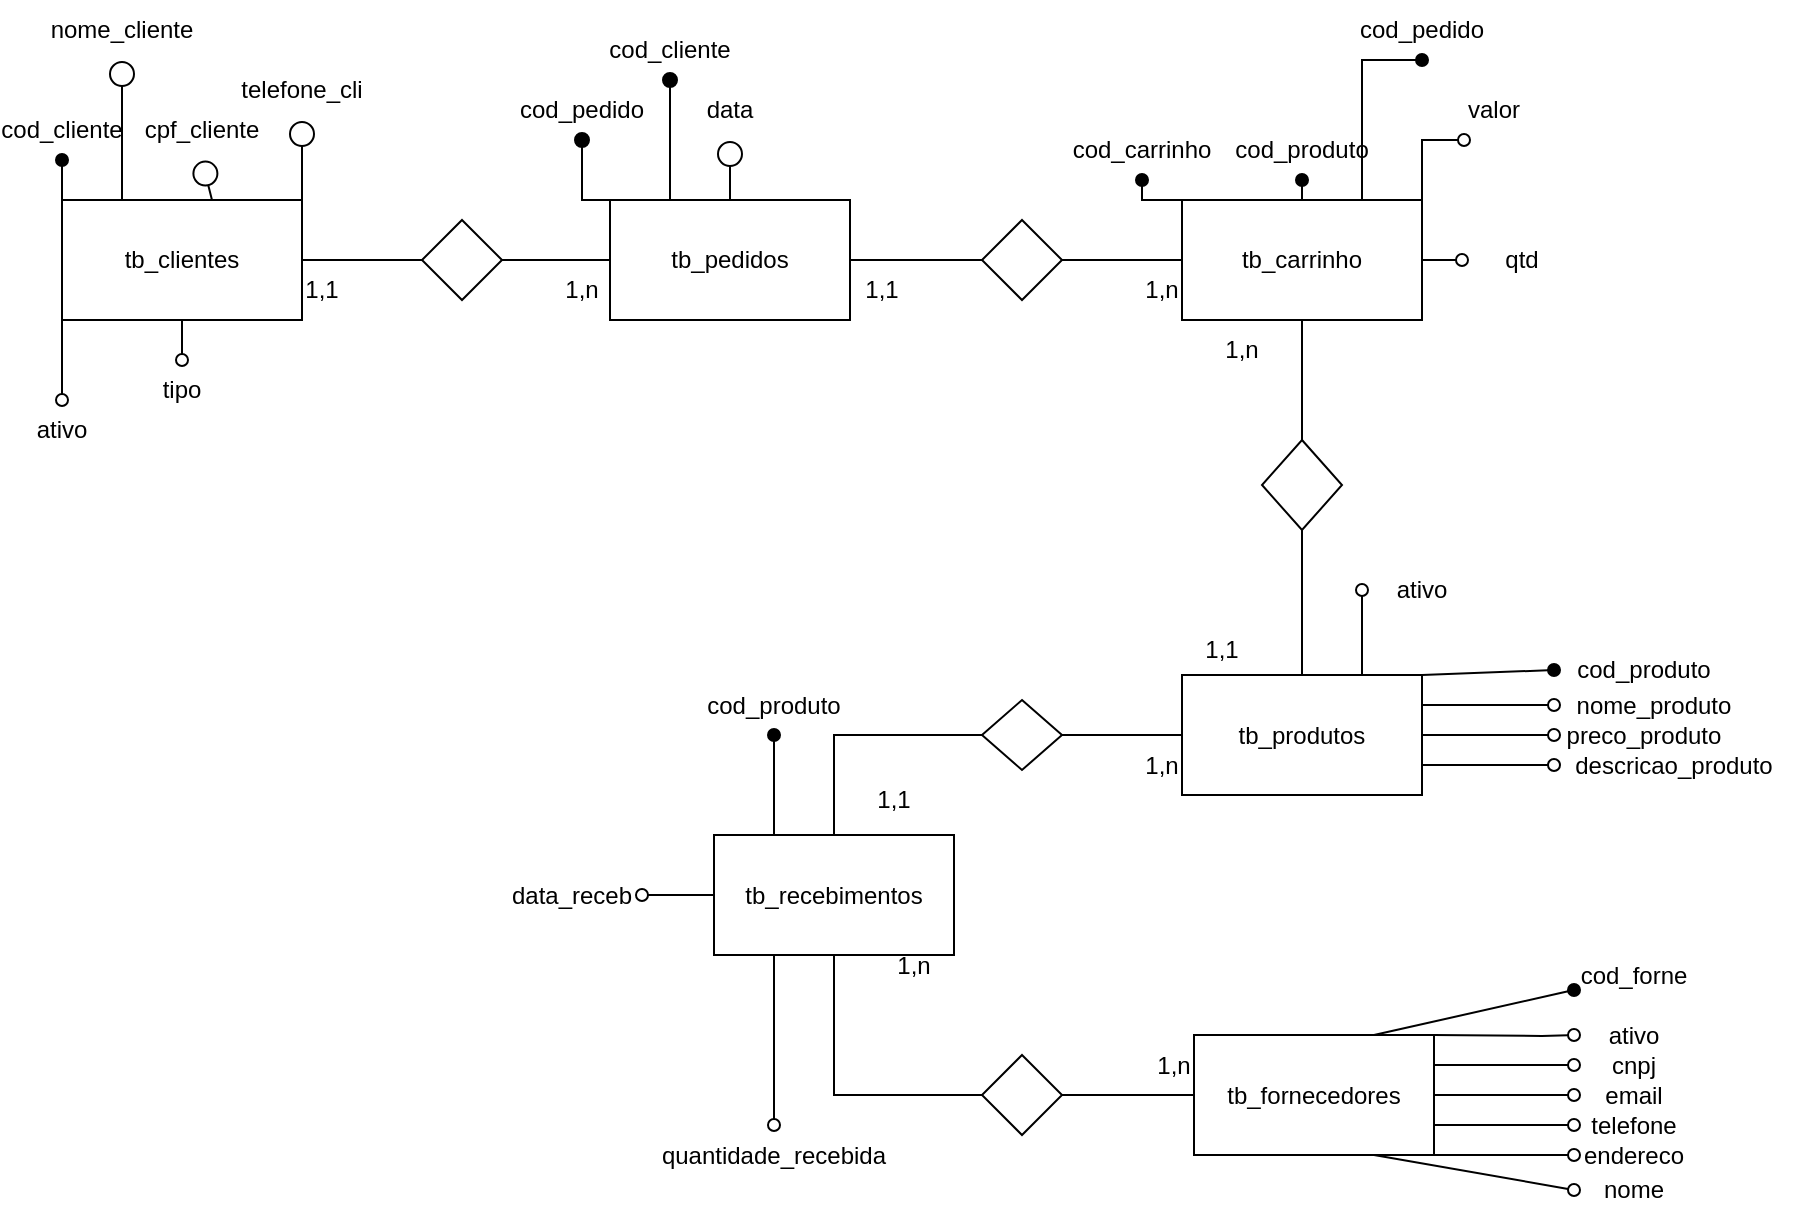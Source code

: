 <mxfile version="21.3.8" type="device">
  <diagram name="Página-1" id="2f2o-XNddZ72nW67jyk7">
    <mxGraphModel dx="971" dy="513" grid="1" gridSize="10" guides="1" tooltips="1" connect="1" arrows="1" fold="1" page="1" pageScale="1" pageWidth="827" pageHeight="1169" math="0" shadow="0">
      <root>
        <mxCell id="0" />
        <mxCell id="1" parent="0" />
        <mxCell id="F4kQDFRtyyqjlnuMw0bs-2" value="tb_clientes" style="rounded=0;whiteSpace=wrap;html=1;" parent="1" vertex="1">
          <mxGeometry x="80" y="270" width="120" height="60" as="geometry" />
        </mxCell>
        <mxCell id="ZjNwS_tGUqbS9NZz3Lka-1" value="tb_produtos" style="rounded=0;whiteSpace=wrap;html=1;" parent="1" vertex="1">
          <mxGeometry x="640" y="507.5" width="120" height="60" as="geometry" />
        </mxCell>
        <mxCell id="ZjNwS_tGUqbS9NZz3Lka-2" value="tb_carrinho" style="rounded=0;whiteSpace=wrap;html=1;" parent="1" vertex="1">
          <mxGeometry x="640" y="270" width="120" height="60" as="geometry" />
        </mxCell>
        <mxCell id="ZjNwS_tGUqbS9NZz3Lka-3" value="tb_pedidos" style="rounded=0;whiteSpace=wrap;html=1;" parent="1" vertex="1">
          <mxGeometry x="354" y="270" width="120" height="60" as="geometry" />
        </mxCell>
        <mxCell id="ZjNwS_tGUqbS9NZz3Lka-4" value="tb_fornecedores" style="rounded=0;whiteSpace=wrap;html=1;" parent="1" vertex="1">
          <mxGeometry x="646" y="687.5" width="120" height="60" as="geometry" />
        </mxCell>
        <mxCell id="ZjNwS_tGUqbS9NZz3Lka-5" value="tb_recebimentos" style="rounded=0;whiteSpace=wrap;html=1;" parent="1" vertex="1">
          <mxGeometry x="406" y="587.5" width="120" height="60" as="geometry" />
        </mxCell>
        <mxCell id="ZjNwS_tGUqbS9NZz3Lka-7" value="" style="endArrow=none;html=1;rounded=0;exitX=1;exitY=0.5;exitDx=0;exitDy=0;entryX=0;entryY=0.5;entryDx=0;entryDy=0;" parent="1" source="F4kQDFRtyyqjlnuMw0bs-2" target="ZjNwS_tGUqbS9NZz3Lka-9" edge="1">
          <mxGeometry width="50" height="50" relative="1" as="geometry">
            <mxPoint x="460" y="510" as="sourcePoint" />
            <mxPoint x="510" y="460" as="targetPoint" />
          </mxGeometry>
        </mxCell>
        <mxCell id="ZjNwS_tGUqbS9NZz3Lka-8" value="" style="endArrow=none;html=1;rounded=0;exitX=1;exitY=0.5;exitDx=0;exitDy=0;entryX=0;entryY=0.5;entryDx=0;entryDy=0;" parent="1" source="ZjNwS_tGUqbS9NZz3Lka-3" target="ZjNwS_tGUqbS9NZz3Lka-12" edge="1">
          <mxGeometry width="50" height="50" relative="1" as="geometry">
            <mxPoint x="550" y="325" as="sourcePoint" />
            <mxPoint x="600" y="275" as="targetPoint" />
            <Array as="points" />
          </mxGeometry>
        </mxCell>
        <mxCell id="ZjNwS_tGUqbS9NZz3Lka-9" value="" style="rhombus;whiteSpace=wrap;html=1;" parent="1" vertex="1">
          <mxGeometry x="260" y="280" width="40" height="40" as="geometry" />
        </mxCell>
        <mxCell id="ZjNwS_tGUqbS9NZz3Lka-10" value="" style="endArrow=none;html=1;rounded=0;exitX=1;exitY=0.5;exitDx=0;exitDy=0;entryX=0;entryY=0.5;entryDx=0;entryDy=0;" parent="1" source="ZjNwS_tGUqbS9NZz3Lka-9" target="ZjNwS_tGUqbS9NZz3Lka-3" edge="1">
          <mxGeometry width="50" height="50" relative="1" as="geometry">
            <mxPoint x="320" y="350" as="sourcePoint" />
            <mxPoint x="330" y="300" as="targetPoint" />
          </mxGeometry>
        </mxCell>
        <mxCell id="ZjNwS_tGUqbS9NZz3Lka-12" value="" style="rhombus;whiteSpace=wrap;html=1;" parent="1" vertex="1">
          <mxGeometry x="540" y="280" width="40" height="40" as="geometry" />
        </mxCell>
        <mxCell id="ZjNwS_tGUqbS9NZz3Lka-13" value="" style="endArrow=none;html=1;rounded=0;exitX=1;exitY=0.5;exitDx=0;exitDy=0;entryX=0;entryY=0.5;entryDx=0;entryDy=0;" parent="1" source="ZjNwS_tGUqbS9NZz3Lka-12" target="ZjNwS_tGUqbS9NZz3Lka-2" edge="1">
          <mxGeometry width="50" height="50" relative="1" as="geometry">
            <mxPoint x="560" y="380" as="sourcePoint" />
            <mxPoint x="610" y="330" as="targetPoint" />
          </mxGeometry>
        </mxCell>
        <mxCell id="ZjNwS_tGUqbS9NZz3Lka-21" value="" style="endArrow=none;html=1;rounded=0;exitX=0.5;exitY=0;exitDx=0;exitDy=0;" parent="1" source="ZjNwS_tGUqbS9NZz3Lka-5" target="ZjNwS_tGUqbS9NZz3Lka-22" edge="1">
          <mxGeometry width="50" height="50" relative="1" as="geometry">
            <mxPoint x="486" y="537.5" as="sourcePoint" />
            <mxPoint x="526" y="537.5" as="targetPoint" />
            <Array as="points">
              <mxPoint x="466" y="537.5" />
            </Array>
          </mxGeometry>
        </mxCell>
        <mxCell id="ZjNwS_tGUqbS9NZz3Lka-22" value="" style="rhombus;whiteSpace=wrap;html=1;" parent="1" vertex="1">
          <mxGeometry x="540" y="520" width="40" height="35" as="geometry" />
        </mxCell>
        <mxCell id="ZjNwS_tGUqbS9NZz3Lka-23" value="" style="endArrow=none;html=1;rounded=0;exitX=1;exitY=0.5;exitDx=0;exitDy=0;entryX=0;entryY=0.5;entryDx=0;entryDy=0;" parent="1" source="ZjNwS_tGUqbS9NZz3Lka-22" target="ZjNwS_tGUqbS9NZz3Lka-1" edge="1">
          <mxGeometry width="50" height="50" relative="1" as="geometry">
            <mxPoint x="586" y="597.5" as="sourcePoint" />
            <mxPoint x="636" y="547.5" as="targetPoint" />
          </mxGeometry>
        </mxCell>
        <mxCell id="ZjNwS_tGUqbS9NZz3Lka-24" value="" style="endArrow=none;html=1;rounded=0;exitX=0.5;exitY=1;exitDx=0;exitDy=0;" parent="1" source="ZjNwS_tGUqbS9NZz3Lka-5" target="ZjNwS_tGUqbS9NZz3Lka-25" edge="1">
          <mxGeometry width="50" height="50" relative="1" as="geometry">
            <mxPoint x="496" y="737.5" as="sourcePoint" />
            <mxPoint x="546" y="697.5" as="targetPoint" />
            <Array as="points">
              <mxPoint x="466" y="717.5" />
            </Array>
          </mxGeometry>
        </mxCell>
        <mxCell id="ZjNwS_tGUqbS9NZz3Lka-25" value="" style="rhombus;whiteSpace=wrap;html=1;" parent="1" vertex="1">
          <mxGeometry x="540" y="697.5" width="40" height="40" as="geometry" />
        </mxCell>
        <mxCell id="ZjNwS_tGUqbS9NZz3Lka-26" value="" style="endArrow=none;html=1;rounded=0;exitX=1;exitY=0.5;exitDx=0;exitDy=0;entryX=0;entryY=0.5;entryDx=0;entryDy=0;" parent="1" source="ZjNwS_tGUqbS9NZz3Lka-25" target="ZjNwS_tGUqbS9NZz3Lka-4" edge="1">
          <mxGeometry width="50" height="50" relative="1" as="geometry">
            <mxPoint x="606" y="687.5" as="sourcePoint" />
            <mxPoint x="656" y="637.5" as="targetPoint" />
          </mxGeometry>
        </mxCell>
        <mxCell id="ZjNwS_tGUqbS9NZz3Lka-29" value="" style="endArrow=none;html=1;rounded=0;exitX=0;exitY=0;exitDx=0;exitDy=0;" parent="1" source="F4kQDFRtyyqjlnuMw0bs-2" edge="1">
          <mxGeometry width="50" height="50" relative="1" as="geometry">
            <mxPoint x="130" y="260" as="sourcePoint" />
            <mxPoint x="79.324" y="270" as="targetPoint" />
          </mxGeometry>
        </mxCell>
        <mxCell id="S-ryOOtSz0reST2wqUbo-1" value="" style="endArrow=oval;html=1;rounded=0;endFill=1;exitX=0;exitY=0;exitDx=0;exitDy=0;entryX=0.5;entryY=1;entryDx=0;entryDy=0;endSize=6;" parent="1" source="F4kQDFRtyyqjlnuMw0bs-2" target="S-ryOOtSz0reST2wqUbo-2" edge="1">
          <mxGeometry width="50" height="50" relative="1" as="geometry">
            <mxPoint x="155" y="210" as="sourcePoint" />
            <mxPoint x="80" y="230" as="targetPoint" />
          </mxGeometry>
        </mxCell>
        <mxCell id="S-ryOOtSz0reST2wqUbo-2" value="cod_cliente" style="text;html=1;strokeColor=none;fillColor=none;align=center;verticalAlign=middle;whiteSpace=wrap;rounded=0;" parent="1" vertex="1">
          <mxGeometry x="50" y="220" width="60" height="30" as="geometry" />
        </mxCell>
        <mxCell id="S-ryOOtSz0reST2wqUbo-3" value="" style="endArrow=circle;html=1;rounded=0;endFill=0;entryX=0.5;entryY=1;entryDx=0;entryDy=0;endSize=5;" parent="1" target="S-ryOOtSz0reST2wqUbo-5" edge="1">
          <mxGeometry width="50" height="50" relative="1" as="geometry">
            <mxPoint x="110" y="270" as="sourcePoint" />
            <mxPoint x="110" y="190" as="targetPoint" />
          </mxGeometry>
        </mxCell>
        <mxCell id="S-ryOOtSz0reST2wqUbo-5" value="nome_cliente" style="text;html=1;strokeColor=none;fillColor=none;align=center;verticalAlign=middle;whiteSpace=wrap;rounded=0;" parent="1" vertex="1">
          <mxGeometry x="80" y="170" width="60" height="30" as="geometry" />
        </mxCell>
        <mxCell id="S-ryOOtSz0reST2wqUbo-7" value="" style="endArrow=circle;html=1;rounded=0;endFill=0;endSize=5;exitX=0.625;exitY=0;exitDx=0;exitDy=0;entryX=0.5;entryY=1;entryDx=0;entryDy=0;exitPerimeter=0;" parent="1" source="F4kQDFRtyyqjlnuMw0bs-2" target="S-ryOOtSz0reST2wqUbo-8" edge="1">
          <mxGeometry width="50" height="50" relative="1" as="geometry">
            <mxPoint x="170" y="270" as="sourcePoint" />
            <mxPoint x="140" y="230" as="targetPoint" />
            <Array as="points" />
          </mxGeometry>
        </mxCell>
        <mxCell id="S-ryOOtSz0reST2wqUbo-8" value="cpf_cliente" style="text;html=1;strokeColor=none;fillColor=none;align=center;verticalAlign=middle;whiteSpace=wrap;rounded=0;" parent="1" vertex="1">
          <mxGeometry x="120" y="220" width="60" height="30" as="geometry" />
        </mxCell>
        <mxCell id="S-ryOOtSz0reST2wqUbo-9" value="" style="endArrow=circle;html=1;rounded=0;endFill=0;endSize=5;exitX=1;exitY=0;exitDx=0;exitDy=0;entryX=0.5;entryY=1;entryDx=0;entryDy=0;" parent="1" source="F4kQDFRtyyqjlnuMw0bs-2" target="S-ryOOtSz0reST2wqUbo-10" edge="1">
          <mxGeometry width="50" height="50" relative="1" as="geometry">
            <mxPoint x="200" y="240" as="sourcePoint" />
            <mxPoint x="200" y="240" as="targetPoint" />
          </mxGeometry>
        </mxCell>
        <mxCell id="S-ryOOtSz0reST2wqUbo-10" value="telefone_cli" style="text;html=1;strokeColor=none;fillColor=none;align=center;verticalAlign=middle;whiteSpace=wrap;rounded=0;" parent="1" vertex="1">
          <mxGeometry x="170" y="200" width="60" height="30" as="geometry" />
        </mxCell>
        <mxCell id="S-ryOOtSz0reST2wqUbo-11" value="" style="endArrow=oval;html=1;rounded=0;endFill=1;endSize=7;strokeWidth=1;exitX=0;exitY=0;exitDx=0;exitDy=0;entryX=0.5;entryY=1;entryDx=0;entryDy=0;" parent="1" source="ZjNwS_tGUqbS9NZz3Lka-3" target="S-ryOOtSz0reST2wqUbo-12" edge="1">
          <mxGeometry width="50" height="50" relative="1" as="geometry">
            <mxPoint x="389" y="260" as="sourcePoint" />
            <mxPoint x="360" y="220" as="targetPoint" />
            <Array as="points">
              <mxPoint x="340" y="270" />
            </Array>
          </mxGeometry>
        </mxCell>
        <mxCell id="S-ryOOtSz0reST2wqUbo-12" value="cod_pedido" style="text;html=1;strokeColor=none;fillColor=none;align=center;verticalAlign=middle;whiteSpace=wrap;rounded=0;" parent="1" vertex="1">
          <mxGeometry x="310" y="210" width="60" height="30" as="geometry" />
        </mxCell>
        <mxCell id="S-ryOOtSz0reST2wqUbo-14" value="" style="endArrow=oval;html=1;rounded=0;endFill=1;endSize=7;exitX=0.25;exitY=0;exitDx=0;exitDy=0;entryX=0.5;entryY=1;entryDx=0;entryDy=0;" parent="1" source="ZjNwS_tGUqbS9NZz3Lka-3" target="S-ryOOtSz0reST2wqUbo-15" edge="1">
          <mxGeometry width="50" height="50" relative="1" as="geometry">
            <mxPoint x="395" y="250" as="sourcePoint" />
            <mxPoint x="390" y="190" as="targetPoint" />
          </mxGeometry>
        </mxCell>
        <mxCell id="S-ryOOtSz0reST2wqUbo-15" value="cod_cliente" style="text;html=1;strokeColor=none;fillColor=none;align=center;verticalAlign=middle;whiteSpace=wrap;rounded=0;" parent="1" vertex="1">
          <mxGeometry x="354" y="180" width="60" height="30" as="geometry" />
        </mxCell>
        <mxCell id="S-ryOOtSz0reST2wqUbo-25" value="" style="endArrow=circle;html=1;rounded=0;endFill=0;endSize=5;exitX=0.5;exitY=0;exitDx=0;exitDy=0;entryX=0.5;entryY=1;entryDx=0;entryDy=0;" parent="1" source="ZjNwS_tGUqbS9NZz3Lka-3" target="Tl1EURoc7UcwLndOuP2t-24" edge="1">
          <mxGeometry width="50" height="50" relative="1" as="geometry">
            <mxPoint x="420" y="270" as="sourcePoint" />
            <mxPoint x="420" y="240" as="targetPoint" />
          </mxGeometry>
        </mxCell>
        <mxCell id="Tl1EURoc7UcwLndOuP2t-2" value="" style="endArrow=none;html=1;rounded=0;startArrow=oval;startFill=0;entryX=1;entryY=0.75;entryDx=0;entryDy=0;exitX=0;exitY=0.5;exitDx=0;exitDy=0;" parent="1" source="Tl1EURoc7UcwLndOuP2t-11" target="ZjNwS_tGUqbS9NZz3Lka-4" edge="1">
          <mxGeometry width="50" height="50" relative="1" as="geometry">
            <mxPoint x="856" y="817.5" as="sourcePoint" />
            <mxPoint x="726" y="677.5" as="targetPoint" />
          </mxGeometry>
        </mxCell>
        <mxCell id="Tl1EURoc7UcwLndOuP2t-3" value="" style="endArrow=none;html=1;rounded=0;startArrow=oval;startFill=0;entryX=1;entryY=1;entryDx=0;entryDy=0;exitX=0;exitY=0.5;exitDx=0;exitDy=0;" parent="1" source="Tl1EURoc7UcwLndOuP2t-12" target="ZjNwS_tGUqbS9NZz3Lka-4" edge="1">
          <mxGeometry width="50" height="50" relative="1" as="geometry">
            <mxPoint x="826" y="747.5" as="sourcePoint" />
            <mxPoint x="776" y="742.5" as="targetPoint" />
          </mxGeometry>
        </mxCell>
        <mxCell id="Tl1EURoc7UcwLndOuP2t-4" value="" style="endArrow=none;html=1;rounded=0;startArrow=oval;startFill=0;entryX=0.75;entryY=1;entryDx=0;entryDy=0;exitX=0;exitY=0.5;exitDx=0;exitDy=0;" parent="1" source="Tl1EURoc7UcwLndOuP2t-9" target="ZjNwS_tGUqbS9NZz3Lka-4" edge="1">
          <mxGeometry width="50" height="50" relative="1" as="geometry">
            <mxPoint x="826" y="767.5" as="sourcePoint" />
            <mxPoint x="786" y="752.5" as="targetPoint" />
          </mxGeometry>
        </mxCell>
        <mxCell id="Tl1EURoc7UcwLndOuP2t-8" value="" style="endArrow=none;html=1;rounded=0;startArrow=oval;startFill=0;entryX=1;entryY=0.5;entryDx=0;entryDy=0;exitX=0;exitY=0.5;exitDx=0;exitDy=0;" parent="1" source="Tl1EURoc7UcwLndOuP2t-10" target="ZjNwS_tGUqbS9NZz3Lka-4" edge="1">
          <mxGeometry width="50" height="50" relative="1" as="geometry">
            <mxPoint x="826" y="717.5" as="sourcePoint" />
            <mxPoint x="826" y="792.5" as="targetPoint" />
          </mxGeometry>
        </mxCell>
        <mxCell id="Tl1EURoc7UcwLndOuP2t-9" value="nome" style="text;html=1;strokeColor=none;fillColor=none;align=center;verticalAlign=middle;whiteSpace=wrap;rounded=0;" parent="1" vertex="1">
          <mxGeometry x="836" y="750" width="60" height="30" as="geometry" />
        </mxCell>
        <mxCell id="Tl1EURoc7UcwLndOuP2t-10" value="email" style="text;html=1;strokeColor=none;fillColor=none;align=center;verticalAlign=middle;whiteSpace=wrap;rounded=0;" parent="1" vertex="1">
          <mxGeometry x="836" y="702.5" width="60" height="30" as="geometry" />
        </mxCell>
        <mxCell id="Tl1EURoc7UcwLndOuP2t-11" value="telefone" style="text;html=1;strokeColor=none;fillColor=none;align=center;verticalAlign=middle;whiteSpace=wrap;rounded=0;" parent="1" vertex="1">
          <mxGeometry x="836" y="717.5" width="60" height="30" as="geometry" />
        </mxCell>
        <mxCell id="Tl1EURoc7UcwLndOuP2t-12" value="endereco" style="text;html=1;strokeColor=none;fillColor=none;align=center;verticalAlign=middle;whiteSpace=wrap;rounded=0;" parent="1" vertex="1">
          <mxGeometry x="836" y="732.5" width="60" height="30" as="geometry" />
        </mxCell>
        <mxCell id="Tl1EURoc7UcwLndOuP2t-20" value="cnpj" style="text;html=1;strokeColor=none;fillColor=none;align=center;verticalAlign=middle;whiteSpace=wrap;rounded=0;" parent="1" vertex="1">
          <mxGeometry x="836" y="687.5" width="60" height="30" as="geometry" />
        </mxCell>
        <mxCell id="Tl1EURoc7UcwLndOuP2t-24" value="data" style="text;html=1;strokeColor=none;fillColor=none;align=center;verticalAlign=middle;whiteSpace=wrap;rounded=0;" parent="1" vertex="1">
          <mxGeometry x="384" y="210" width="60" height="30" as="geometry" />
        </mxCell>
        <mxCell id="Tl1EURoc7UcwLndOuP2t-25" style="edgeStyle=none;rounded=0;orthogonalLoop=1;jettySize=auto;html=1;exitX=0.5;exitY=0;exitDx=0;exitDy=0;" parent="1" source="Tl1EURoc7UcwLndOuP2t-24" target="Tl1EURoc7UcwLndOuP2t-24" edge="1">
          <mxGeometry relative="1" as="geometry" />
        </mxCell>
        <mxCell id="Tl1EURoc7UcwLndOuP2t-28" value="valor" style="text;html=1;strokeColor=none;fillColor=none;align=center;verticalAlign=middle;whiteSpace=wrap;rounded=0;" parent="1" vertex="1">
          <mxGeometry x="766" y="210" width="60" height="30" as="geometry" />
        </mxCell>
        <mxCell id="Tl1EURoc7UcwLndOuP2t-30" value="cod_pedido" style="text;html=1;strokeColor=none;fillColor=none;align=center;verticalAlign=middle;whiteSpace=wrap;rounded=0;" parent="1" vertex="1">
          <mxGeometry x="730" y="170" width="60" height="30" as="geometry" />
        </mxCell>
        <mxCell id="Tl1EURoc7UcwLndOuP2t-31" value="cod_produto" style="text;html=1;strokeColor=none;fillColor=none;align=center;verticalAlign=middle;whiteSpace=wrap;rounded=0;" parent="1" vertex="1">
          <mxGeometry x="670" y="230" width="60" height="30" as="geometry" />
        </mxCell>
        <mxCell id="Tl1EURoc7UcwLndOuP2t-32" value="cod_carrinho" style="text;html=1;strokeColor=none;fillColor=none;align=center;verticalAlign=middle;whiteSpace=wrap;rounded=0;" parent="1" vertex="1">
          <mxGeometry x="590" y="230" width="60" height="30" as="geometry" />
        </mxCell>
        <mxCell id="Tl1EURoc7UcwLndOuP2t-33" value="" style="endArrow=none;html=1;rounded=0;startArrow=oval;startFill=1;entryX=0;entryY=0;entryDx=0;entryDy=0;exitX=0.5;exitY=1;exitDx=0;exitDy=0;" parent="1" source="Tl1EURoc7UcwLndOuP2t-32" target="ZjNwS_tGUqbS9NZz3Lka-2" edge="1">
          <mxGeometry width="50" height="50" relative="1" as="geometry">
            <mxPoint x="570" y="220" as="sourcePoint" />
            <mxPoint x="440" y="200" as="targetPoint" />
            <Array as="points">
              <mxPoint x="620" y="270" />
            </Array>
          </mxGeometry>
        </mxCell>
        <mxCell id="Tl1EURoc7UcwLndOuP2t-35" value="" style="endArrow=none;html=1;rounded=0;startArrow=oval;startFill=1;entryX=0.5;entryY=0;entryDx=0;entryDy=0;exitX=0.5;exitY=1;exitDx=0;exitDy=0;" parent="1" source="Tl1EURoc7UcwLndOuP2t-31" target="ZjNwS_tGUqbS9NZz3Lka-2" edge="1">
          <mxGeometry width="50" height="50" relative="1" as="geometry">
            <mxPoint x="660" y="250" as="sourcePoint" />
            <mxPoint x="660" y="290" as="targetPoint" />
          </mxGeometry>
        </mxCell>
        <mxCell id="Tl1EURoc7UcwLndOuP2t-36" value="" style="endArrow=none;html=1;rounded=0;startArrow=oval;startFill=1;entryX=0.75;entryY=0;entryDx=0;entryDy=0;exitX=0.5;exitY=1;exitDx=0;exitDy=0;" parent="1" source="Tl1EURoc7UcwLndOuP2t-30" target="ZjNwS_tGUqbS9NZz3Lka-2" edge="1">
          <mxGeometry width="50" height="50" relative="1" as="geometry">
            <mxPoint x="670" y="260" as="sourcePoint" />
            <mxPoint x="670" y="300" as="targetPoint" />
            <Array as="points">
              <mxPoint x="730" y="200" />
            </Array>
          </mxGeometry>
        </mxCell>
        <mxCell id="Tl1EURoc7UcwLndOuP2t-37" value="" style="endArrow=none;html=1;rounded=0;startArrow=oval;startFill=0;entryX=1;entryY=0;entryDx=0;entryDy=0;exitX=0.25;exitY=1;exitDx=0;exitDy=0;" parent="1" source="Tl1EURoc7UcwLndOuP2t-28" target="ZjNwS_tGUqbS9NZz3Lka-2" edge="1">
          <mxGeometry width="50" height="50" relative="1" as="geometry">
            <mxPoint x="770" y="250" as="sourcePoint" />
            <mxPoint x="810" y="270" as="targetPoint" />
            <Array as="points">
              <mxPoint x="760" y="240" />
            </Array>
          </mxGeometry>
        </mxCell>
        <mxCell id="Tl1EURoc7UcwLndOuP2t-39" value="" style="endArrow=none;html=1;rounded=0;startArrow=oval;startFill=1;entryX=1;entryY=0;entryDx=0;entryDy=0;exitX=0;exitY=0.5;exitDx=0;exitDy=0;" parent="1" source="Tl1EURoc7UcwLndOuP2t-47" target="ZjNwS_tGUqbS9NZz3Lka-1" edge="1">
          <mxGeometry width="50" height="50" relative="1" as="geometry">
            <mxPoint x="866" y="497.5" as="sourcePoint" />
            <mxPoint x="796" y="497.5" as="targetPoint" />
          </mxGeometry>
        </mxCell>
        <mxCell id="Tl1EURoc7UcwLndOuP2t-43" value="" style="endArrow=none;html=1;rounded=0;startArrow=oval;startFill=0;entryX=1;entryY=0.25;entryDx=0;entryDy=0;exitX=0;exitY=0.5;exitDx=0;exitDy=0;" parent="1" source="Tl1EURoc7UcwLndOuP2t-48" target="ZjNwS_tGUqbS9NZz3Lka-1" edge="1">
          <mxGeometry width="50" height="50" relative="1" as="geometry">
            <mxPoint x="1006" y="567.5" as="sourcePoint" />
            <mxPoint x="936" y="567.5" as="targetPoint" />
          </mxGeometry>
        </mxCell>
        <mxCell id="Tl1EURoc7UcwLndOuP2t-44" value="" style="endArrow=none;html=1;rounded=0;startArrow=oval;startFill=0;entryX=1;entryY=0.5;entryDx=0;entryDy=0;exitX=0;exitY=0.5;exitDx=0;exitDy=0;" parent="1" source="Tl1EURoc7UcwLndOuP2t-52" target="ZjNwS_tGUqbS9NZz3Lka-1" edge="1">
          <mxGeometry width="50" height="50" relative="1" as="geometry">
            <mxPoint x="826" y="547.5" as="sourcePoint" />
            <mxPoint x="946" y="577.5" as="targetPoint" />
          </mxGeometry>
        </mxCell>
        <mxCell id="Tl1EURoc7UcwLndOuP2t-45" value="" style="endArrow=none;html=1;rounded=0;startArrow=oval;startFill=0;entryX=1;entryY=0.75;entryDx=0;entryDy=0;exitX=0;exitY=0.5;exitDx=0;exitDy=0;" parent="1" source="Tl1EURoc7UcwLndOuP2t-51" target="ZjNwS_tGUqbS9NZz3Lka-1" edge="1">
          <mxGeometry width="50" height="50" relative="1" as="geometry">
            <mxPoint x="1026" y="587.5" as="sourcePoint" />
            <mxPoint x="956" y="587.5" as="targetPoint" />
          </mxGeometry>
        </mxCell>
        <mxCell id="Tl1EURoc7UcwLndOuP2t-47" value="cod_produto" style="text;html=1;strokeColor=none;fillColor=none;align=center;verticalAlign=middle;whiteSpace=wrap;rounded=0;" parent="1" vertex="1">
          <mxGeometry x="826" y="490" width="90" height="30" as="geometry" />
        </mxCell>
        <mxCell id="Tl1EURoc7UcwLndOuP2t-48" value="nome_produto" style="text;html=1;strokeColor=none;fillColor=none;align=center;verticalAlign=middle;whiteSpace=wrap;rounded=0;" parent="1" vertex="1">
          <mxGeometry x="826" y="507.5" width="100" height="30" as="geometry" />
        </mxCell>
        <mxCell id="Tl1EURoc7UcwLndOuP2t-51" value="descricao_produto" style="text;html=1;strokeColor=none;fillColor=none;align=center;verticalAlign=middle;whiteSpace=wrap;rounded=0;" parent="1" vertex="1">
          <mxGeometry x="826" y="537.5" width="120" height="30" as="geometry" />
        </mxCell>
        <mxCell id="Tl1EURoc7UcwLndOuP2t-52" value="preco_produto" style="text;html=1;strokeColor=none;fillColor=none;align=center;verticalAlign=middle;whiteSpace=wrap;rounded=0;" parent="1" vertex="1">
          <mxGeometry x="826" y="522.5" width="90" height="30" as="geometry" />
        </mxCell>
        <mxCell id="Tl1EURoc7UcwLndOuP2t-54" value="data_receb" style="text;html=1;strokeColor=none;fillColor=none;align=center;verticalAlign=middle;whiteSpace=wrap;rounded=0;" parent="1" vertex="1">
          <mxGeometry x="300" y="602.5" width="70" height="30" as="geometry" />
        </mxCell>
        <mxCell id="Tl1EURoc7UcwLndOuP2t-56" value="cod_produto" style="text;html=1;strokeColor=none;fillColor=none;align=center;verticalAlign=middle;whiteSpace=wrap;rounded=0;" parent="1" vertex="1">
          <mxGeometry x="396" y="507.5" width="80" height="30" as="geometry" />
        </mxCell>
        <mxCell id="Tl1EURoc7UcwLndOuP2t-57" value="quantidade_recebida" style="text;html=1;strokeColor=none;fillColor=none;align=center;verticalAlign=middle;whiteSpace=wrap;rounded=0;" parent="1" vertex="1">
          <mxGeometry x="371" y="732.5" width="130" height="30" as="geometry" />
        </mxCell>
        <mxCell id="Tl1EURoc7UcwLndOuP2t-58" value="" style="endArrow=none;html=1;rounded=0;startArrow=oval;startFill=1;entryX=0.25;entryY=0;entryDx=0;entryDy=0;exitX=0.5;exitY=1;exitDx=0;exitDy=0;" parent="1" source="Tl1EURoc7UcwLndOuP2t-56" target="ZjNwS_tGUqbS9NZz3Lka-5" edge="1">
          <mxGeometry width="50" height="50" relative="1" as="geometry">
            <mxPoint x="466" y="507.5" as="sourcePoint" />
            <mxPoint x="726" y="537.5" as="targetPoint" />
          </mxGeometry>
        </mxCell>
        <mxCell id="Tl1EURoc7UcwLndOuP2t-59" value="" style="endArrow=none;html=1;rounded=0;startArrow=oval;startFill=0;entryX=0;entryY=0.5;entryDx=0;entryDy=0;exitX=1;exitY=0.5;exitDx=0;exitDy=0;" parent="1" source="Tl1EURoc7UcwLndOuP2t-54" target="ZjNwS_tGUqbS9NZz3Lka-5" edge="1">
          <mxGeometry width="50" height="50" relative="1" as="geometry">
            <mxPoint x="371" y="617.5" as="sourcePoint" />
            <mxPoint x="726" y="537.5" as="targetPoint" />
          </mxGeometry>
        </mxCell>
        <mxCell id="Tl1EURoc7UcwLndOuP2t-60" value="" style="endArrow=none;html=1;rounded=0;startArrow=oval;startFill=0;entryX=0.25;entryY=1;entryDx=0;entryDy=0;exitX=0.5;exitY=0;exitDx=0;exitDy=0;" parent="1" source="Tl1EURoc7UcwLndOuP2t-57" target="ZjNwS_tGUqbS9NZz3Lka-5" edge="1">
          <mxGeometry width="50" height="50" relative="1" as="geometry">
            <mxPoint x="686" y="597.5" as="sourcePoint" />
            <mxPoint x="736" y="547.5" as="targetPoint" />
          </mxGeometry>
        </mxCell>
        <mxCell id="Tl1EURoc7UcwLndOuP2t-61" value="1,n" style="text;html=1;strokeColor=none;fillColor=none;align=center;verticalAlign=middle;whiteSpace=wrap;rounded=0;" parent="1" vertex="1">
          <mxGeometry x="606" y="687.5" width="60" height="30" as="geometry" />
        </mxCell>
        <mxCell id="Tl1EURoc7UcwLndOuP2t-63" value="1,n" style="text;html=1;strokeColor=none;fillColor=none;align=center;verticalAlign=middle;whiteSpace=wrap;rounded=0;" parent="1" vertex="1">
          <mxGeometry x="476" y="637.5" width="60" height="30" as="geometry" />
        </mxCell>
        <mxCell id="Tl1EURoc7UcwLndOuP2t-65" value="1,n" style="text;html=1;strokeColor=none;fillColor=none;align=center;verticalAlign=middle;whiteSpace=wrap;rounded=0;" parent="1" vertex="1">
          <mxGeometry x="600" y="537.5" width="60" height="30" as="geometry" />
        </mxCell>
        <mxCell id="Tl1EURoc7UcwLndOuP2t-66" value="1,n" style="text;html=1;strokeColor=none;fillColor=none;align=center;verticalAlign=middle;whiteSpace=wrap;rounded=0;" parent="1" vertex="1">
          <mxGeometry x="310" y="300" width="60" height="30" as="geometry" />
        </mxCell>
        <mxCell id="Tl1EURoc7UcwLndOuP2t-67" value="1,1" style="text;html=1;strokeColor=none;fillColor=none;align=center;verticalAlign=middle;whiteSpace=wrap;rounded=0;" parent="1" vertex="1">
          <mxGeometry x="180" y="300" width="60" height="30" as="geometry" />
        </mxCell>
        <mxCell id="Tl1EURoc7UcwLndOuP2t-68" value="1,n" style="text;html=1;strokeColor=none;fillColor=none;align=center;verticalAlign=middle;whiteSpace=wrap;rounded=0;" parent="1" vertex="1">
          <mxGeometry x="600" y="300" width="60" height="30" as="geometry" />
        </mxCell>
        <mxCell id="Tl1EURoc7UcwLndOuP2t-69" value="1,1" style="text;html=1;strokeColor=none;fillColor=none;align=center;verticalAlign=middle;whiteSpace=wrap;rounded=0;" parent="1" vertex="1">
          <mxGeometry x="460" y="300" width="60" height="30" as="geometry" />
        </mxCell>
        <mxCell id="9uezJI6PURcAkv06gFwP-1" value="" style="endArrow=none;html=1;rounded=0;exitX=0.5;exitY=0;exitDx=0;exitDy=0;" parent="1" source="9uezJI6PURcAkv06gFwP-15" target="ZjNwS_tGUqbS9NZz3Lka-2" edge="1">
          <mxGeometry width="50" height="50" relative="1" as="geometry">
            <mxPoint x="530" y="490" as="sourcePoint" />
            <mxPoint x="580" y="440" as="targetPoint" />
          </mxGeometry>
        </mxCell>
        <mxCell id="9uezJI6PURcAkv06gFwP-2" value="ativo" style="text;html=1;strokeColor=none;fillColor=none;align=center;verticalAlign=middle;whiteSpace=wrap;rounded=0;" parent="1" vertex="1">
          <mxGeometry x="50" y="370" width="60" height="30" as="geometry" />
        </mxCell>
        <mxCell id="9uezJI6PURcAkv06gFwP-3" value="" style="endArrow=none;html=1;rounded=0;startArrow=oval;startFill=0;exitX=0.5;exitY=0;exitDx=0;exitDy=0;entryX=0;entryY=1;entryDx=0;entryDy=0;" parent="1" source="9uezJI6PURcAkv06gFwP-2" target="F4kQDFRtyyqjlnuMw0bs-2" edge="1">
          <mxGeometry width="50" height="50" relative="1" as="geometry">
            <mxPoint x="590" y="560" as="sourcePoint" />
            <mxPoint x="110" y="340" as="targetPoint" />
          </mxGeometry>
        </mxCell>
        <mxCell id="9uezJI6PURcAkv06gFwP-4" value="tipo" style="text;html=1;strokeColor=none;fillColor=none;align=center;verticalAlign=middle;whiteSpace=wrap;rounded=0;" parent="1" vertex="1">
          <mxGeometry x="110" y="350" width="60" height="30" as="geometry" />
        </mxCell>
        <mxCell id="9uezJI6PURcAkv06gFwP-7" value="" style="endArrow=none;html=1;rounded=0;startArrow=oval;startFill=0;exitX=0.5;exitY=0;exitDx=0;exitDy=0;entryX=0.5;entryY=1;entryDx=0;entryDy=0;" parent="1" source="9uezJI6PURcAkv06gFwP-4" target="F4kQDFRtyyqjlnuMw0bs-2" edge="1">
          <mxGeometry width="50" height="50" relative="1" as="geometry">
            <mxPoint x="175" y="390" as="sourcePoint" />
            <mxPoint x="225" y="340" as="targetPoint" />
          </mxGeometry>
        </mxCell>
        <mxCell id="9uezJI6PURcAkv06gFwP-8" value="qtd" style="text;html=1;strokeColor=none;fillColor=none;align=center;verticalAlign=middle;whiteSpace=wrap;rounded=0;" parent="1" vertex="1">
          <mxGeometry x="780" y="285" width="60" height="30" as="geometry" />
        </mxCell>
        <mxCell id="9uezJI6PURcAkv06gFwP-9" value="" style="endArrow=none;html=1;rounded=0;startArrow=oval;startFill=0;entryX=1;entryY=0.5;entryDx=0;entryDy=0;exitX=0;exitY=0.5;exitDx=0;exitDy=0;" parent="1" source="9uezJI6PURcAkv06gFwP-8" target="ZjNwS_tGUqbS9NZz3Lka-2" edge="1">
          <mxGeometry width="50" height="50" relative="1" as="geometry">
            <mxPoint x="750" y="360" as="sourcePoint" />
            <mxPoint x="800" y="310" as="targetPoint" />
          </mxGeometry>
        </mxCell>
        <mxCell id="9uezJI6PURcAkv06gFwP-11" value="" style="endArrow=none;html=1;rounded=0;startArrow=oval;startFill=0;entryX=0.75;entryY=0;entryDx=0;entryDy=0;exitX=0;exitY=0.5;exitDx=0;exitDy=0;" parent="1" source="9uezJI6PURcAkv06gFwP-12" target="ZjNwS_tGUqbS9NZz3Lka-1" edge="1">
          <mxGeometry width="50" height="50" relative="1" as="geometry">
            <mxPoint x="830" y="480" as="sourcePoint" />
            <mxPoint x="730" y="510" as="targetPoint" />
            <Array as="points">
              <mxPoint x="730" y="480" />
            </Array>
          </mxGeometry>
        </mxCell>
        <mxCell id="9uezJI6PURcAkv06gFwP-12" value="ativo" style="text;html=1;strokeColor=none;fillColor=none;align=center;verticalAlign=middle;whiteSpace=wrap;rounded=0;" parent="1" vertex="1">
          <mxGeometry x="730" y="450" width="60" height="30" as="geometry" />
        </mxCell>
        <mxCell id="9uezJI6PURcAkv06gFwP-13" value="1,n" style="text;html=1;strokeColor=none;fillColor=none;align=center;verticalAlign=middle;whiteSpace=wrap;rounded=0;" parent="1" vertex="1">
          <mxGeometry x="640" y="330" width="60" height="30" as="geometry" />
        </mxCell>
        <mxCell id="9uezJI6PURcAkv06gFwP-14" value="1,1" style="text;html=1;strokeColor=none;fillColor=none;align=center;verticalAlign=middle;whiteSpace=wrap;rounded=0;" parent="1" vertex="1">
          <mxGeometry x="630" y="480" width="60" height="30" as="geometry" />
        </mxCell>
        <mxCell id="9uezJI6PURcAkv06gFwP-15" value="" style="rhombus;whiteSpace=wrap;html=1;" parent="1" vertex="1">
          <mxGeometry x="680" y="390" width="40" height="45" as="geometry" />
        </mxCell>
        <mxCell id="9uezJI6PURcAkv06gFwP-17" value="" style="endArrow=none;html=1;rounded=0;entryX=0.5;entryY=1;entryDx=0;entryDy=0;exitX=0.5;exitY=0;exitDx=0;exitDy=0;" parent="1" source="ZjNwS_tGUqbS9NZz3Lka-1" target="9uezJI6PURcAkv06gFwP-15" edge="1">
          <mxGeometry width="50" height="50" relative="1" as="geometry">
            <mxPoint x="590" y="530" as="sourcePoint" />
            <mxPoint x="640" y="480" as="targetPoint" />
          </mxGeometry>
        </mxCell>
        <mxCell id="vsyQUAJhut0UXk86lRQu-1" value="ativo" style="text;html=1;strokeColor=none;fillColor=none;align=center;verticalAlign=middle;whiteSpace=wrap;rounded=0;" parent="1" vertex="1">
          <mxGeometry x="836" y="672.5" width="60" height="30" as="geometry" />
        </mxCell>
        <mxCell id="vsyQUAJhut0UXk86lRQu-3" value="" style="endArrow=none;html=1;rounded=0;startArrow=oval;startFill=0;entryX=1;entryY=0;entryDx=0;entryDy=0;exitX=0;exitY=0.5;exitDx=0;exitDy=0;" parent="1" source="vsyQUAJhut0UXk86lRQu-1" target="ZjNwS_tGUqbS9NZz3Lka-4" edge="1">
          <mxGeometry width="50" height="50" relative="1" as="geometry">
            <mxPoint x="840" y="660" as="sourcePoint" />
            <mxPoint x="740" y="518" as="targetPoint" />
            <Array as="points">
              <mxPoint x="820" y="688" />
            </Array>
          </mxGeometry>
        </mxCell>
        <mxCell id="HZ6WcUXE7XcEqX8iyMWe-2" value="" style="endArrow=none;html=1;rounded=0;startArrow=oval;startFill=0;entryX=1;entryY=0.25;entryDx=0;entryDy=0;exitX=0;exitY=1;exitDx=0;exitDy=0;" edge="1" parent="1" source="vsyQUAJhut0UXk86lRQu-1" target="ZjNwS_tGUqbS9NZz3Lka-4">
          <mxGeometry width="50" height="50" relative="1" as="geometry">
            <mxPoint x="790" y="630" as="sourcePoint" />
            <mxPoint x="520" y="600" as="targetPoint" />
          </mxGeometry>
        </mxCell>
        <mxCell id="HZ6WcUXE7XcEqX8iyMWe-3" value="" style="endArrow=none;html=1;rounded=0;startArrow=oval;startFill=1;entryX=0.75;entryY=0;entryDx=0;entryDy=0;exitX=0;exitY=0.75;exitDx=0;exitDy=0;" edge="1" parent="1" source="HZ6WcUXE7XcEqX8iyMWe-6" target="ZjNwS_tGUqbS9NZz3Lka-4">
          <mxGeometry width="50" height="50" relative="1" as="geometry">
            <mxPoint x="830" y="660" as="sourcePoint" />
            <mxPoint x="520" y="600" as="targetPoint" />
            <Array as="points" />
          </mxGeometry>
        </mxCell>
        <mxCell id="HZ6WcUXE7XcEqX8iyMWe-6" value="cod_forne" style="text;html=1;strokeColor=none;fillColor=none;align=center;verticalAlign=middle;whiteSpace=wrap;rounded=0;" vertex="1" parent="1">
          <mxGeometry x="836" y="642.5" width="60" height="30" as="geometry" />
        </mxCell>
        <mxCell id="HZ6WcUXE7XcEqX8iyMWe-8" value="1,1" style="text;html=1;strokeColor=none;fillColor=none;align=center;verticalAlign=middle;whiteSpace=wrap;rounded=0;" vertex="1" parent="1">
          <mxGeometry x="466" y="555" width="60" height="30" as="geometry" />
        </mxCell>
      </root>
    </mxGraphModel>
  </diagram>
</mxfile>
